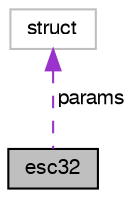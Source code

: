 digraph "esc32"
{
  edge [fontname="FreeSans",fontsize="10",labelfontname="FreeSans",labelfontsize="10"];
  node [fontname="FreeSans",fontsize="10",shape=record];
  Node1 [label="esc32",height=0.2,width=0.4,color="black", fillcolor="grey75", style="filled", fontcolor="black"];
  Node2 -> Node1 [dir="back",color="darkorchid3",fontsize="10",style="dashed",label=" params" ,fontname="FreeSans"];
  Node2 [label="struct",height=0.2,width=0.4,color="grey75", fillcolor="white", style="filled"];
}
